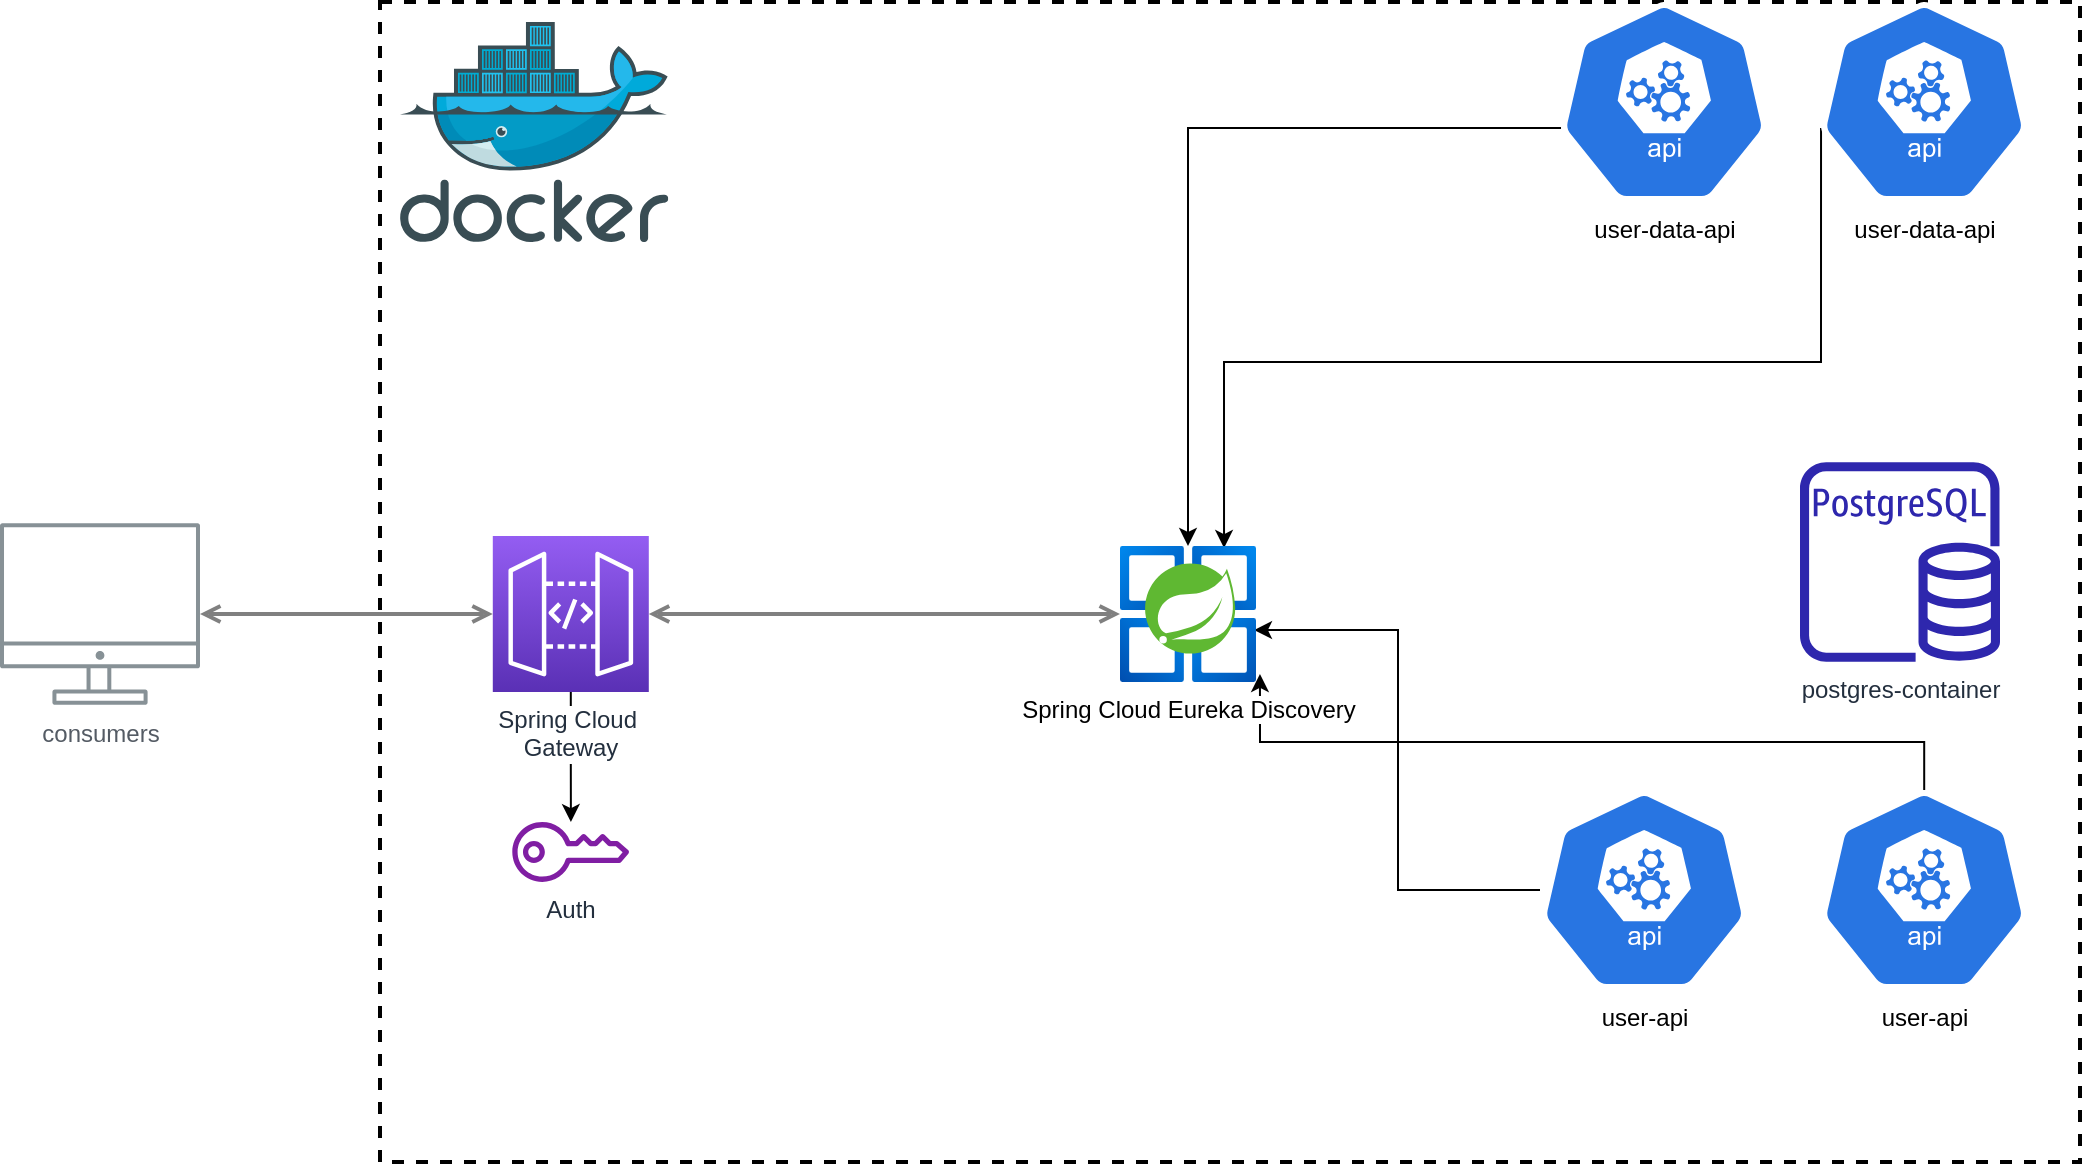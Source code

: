 <mxfile version="20.8.11" type="device"><diagram id="Ht1M8jgEwFfnCIfOTk4-" name="microservicios v1"><mxGraphModel dx="1983" dy="804" grid="1" gridSize="10" guides="1" tooltips="1" connect="1" arrows="1" fold="1" page="1" pageScale="1" pageWidth="1169" pageHeight="827" math="0" shadow="0"><root><mxCell id="0"/><mxCell id="1" parent="0"/><mxCell id="t-BpzT4MY3fLpFHktupe-6" value="" style="rounded=0;whiteSpace=wrap;html=1;fillColor=none;dashed=1;strokeWidth=2;" vertex="1" parent="1"><mxGeometry x="310" y="20" width="850" height="580" as="geometry"/></mxCell><mxCell id="UEzPUAAOIrF-is8g5C7q-128" style="rounded=0;orthogonalLoop=1;jettySize=auto;html=1;startArrow=open;startFill=0;endArrow=open;endFill=0;strokeWidth=2;strokeColor=#808080;" parent="1" source="UEzPUAAOIrF-is8g5C7q-109" target="UEzPUAAOIrF-is8g5C7q-114" edge="1"><mxGeometry relative="1" as="geometry"/></mxCell><mxCell id="UEzPUAAOIrF-is8g5C7q-109" value="consumers" style="outlineConnect=0;gradientColor=none;fontColor=#545B64;strokeColor=none;fillColor=#879196;dashed=0;verticalLabelPosition=bottom;verticalAlign=top;align=center;html=1;fontSize=12;fontStyle=0;aspect=fixed;shape=mxgraph.aws4.illustration_desktop;pointerEvents=1;labelBackgroundColor=#ffffff;" parent="1" vertex="1"><mxGeometry x="120" y="280.5" width="100" height="91" as="geometry"/></mxCell><mxCell id="t-BpzT4MY3fLpFHktupe-16" style="edgeStyle=orthogonalEdgeStyle;rounded=0;orthogonalLoop=1;jettySize=auto;html=1;endArrow=open;strokeColor=#808080;startArrow=open;startFill=0;endFill=0;strokeWidth=2;" edge="1" parent="1" source="UEzPUAAOIrF-is8g5C7q-114" target="t-BpzT4MY3fLpFHktupe-8"><mxGeometry relative="1" as="geometry"/></mxCell><mxCell id="t-BpzT4MY3fLpFHktupe-23" value="" style="edgeStyle=orthogonalEdgeStyle;rounded=0;orthogonalLoop=1;jettySize=auto;html=1;" edge="1" parent="1" source="UEzPUAAOIrF-is8g5C7q-114" target="t-BpzT4MY3fLpFHktupe-17"><mxGeometry relative="1" as="geometry"/></mxCell><mxCell id="UEzPUAAOIrF-is8g5C7q-114" value="Spring Cloud&amp;nbsp;&lt;br&gt;Gateway" style="outlineConnect=0;fontColor=#232F3E;gradientColor=#945DF2;gradientDirection=north;fillColor=#5A30B5;strokeColor=#ffffff;dashed=0;verticalLabelPosition=bottom;verticalAlign=top;align=center;html=1;fontSize=12;fontStyle=0;aspect=fixed;shape=mxgraph.aws4.resourceIcon;resIcon=mxgraph.aws4.api_gateway;labelBackgroundColor=#ffffff;" parent="1" vertex="1"><mxGeometry x="366.4" y="287" width="78" height="78" as="geometry"/></mxCell><mxCell id="t-BpzT4MY3fLpFHktupe-10" style="edgeStyle=orthogonalEdgeStyle;rounded=0;orthogonalLoop=1;jettySize=auto;html=1;exitX=0.005;exitY=0.63;exitDx=0;exitDy=0;exitPerimeter=0;" edge="1" parent="1" source="t-BpzT4MY3fLpFHktupe-1" target="t-BpzT4MY3fLpFHktupe-8"><mxGeometry relative="1" as="geometry"/></mxCell><mxCell id="t-BpzT4MY3fLpFHktupe-1" value="user-data-api" style="sketch=0;html=1;dashed=0;whitespace=wrap;fillColor=#2875E2;strokeColor=#ffffff;points=[[0.005,0.63,0],[0.1,0.2,0],[0.9,0.2,0],[0.5,0,0],[0.995,0.63,0],[0.72,0.99,0],[0.5,1,0],[0.28,0.99,0]];verticalLabelPosition=bottom;align=center;verticalAlign=top;shape=mxgraph.kubernetes.icon;prIcon=api" vertex="1" parent="1"><mxGeometry x="900" y="20" width="104.17" height="100" as="geometry"/></mxCell><mxCell id="t-BpzT4MY3fLpFHktupe-11" style="edgeStyle=orthogonalEdgeStyle;rounded=0;orthogonalLoop=1;jettySize=auto;html=1;entryX=0.765;entryY=0.015;entryDx=0;entryDy=0;entryPerimeter=0;exitX=0.005;exitY=0.63;exitDx=0;exitDy=0;exitPerimeter=0;" edge="1" parent="1" source="t-BpzT4MY3fLpFHktupe-2" target="t-BpzT4MY3fLpFHktupe-8"><mxGeometry relative="1" as="geometry"><Array as="points"><mxPoint x="1031" y="200"/><mxPoint x="732" y="200"/></Array></mxGeometry></mxCell><mxCell id="t-BpzT4MY3fLpFHktupe-2" value="user-data-api" style="sketch=0;html=1;dashed=0;whitespace=wrap;fillColor=#2875E2;strokeColor=#ffffff;points=[[0.005,0.63,0],[0.1,0.2,0],[0.9,0.2,0],[0.5,0,0],[0.995,0.63,0],[0.72,0.99,0],[0.5,1,0],[0.28,0.99,0]];verticalLabelPosition=bottom;align=center;verticalAlign=top;shape=mxgraph.kubernetes.icon;prIcon=api" vertex="1" parent="1"><mxGeometry x="1030" y="20" width="104.17" height="100" as="geometry"/></mxCell><mxCell id="t-BpzT4MY3fLpFHktupe-12" style="edgeStyle=orthogonalEdgeStyle;rounded=0;orthogonalLoop=1;jettySize=auto;html=1;entryX=0.985;entryY=0.618;entryDx=0;entryDy=0;entryPerimeter=0;" edge="1" parent="1" source="t-BpzT4MY3fLpFHktupe-3" target="t-BpzT4MY3fLpFHktupe-8"><mxGeometry relative="1" as="geometry"/></mxCell><mxCell id="t-BpzT4MY3fLpFHktupe-3" value="user-api" style="sketch=0;html=1;dashed=0;whitespace=wrap;fillColor=#2875E2;strokeColor=#ffffff;points=[[0.005,0.63,0],[0.1,0.2,0],[0.9,0.2,0],[0.5,0,0],[0.995,0.63,0],[0.72,0.99,0],[0.5,1,0],[0.28,0.99,0]];verticalLabelPosition=bottom;align=center;verticalAlign=top;shape=mxgraph.kubernetes.icon;prIcon=api" vertex="1" parent="1"><mxGeometry x="890" y="414" width="104.17" height="100" as="geometry"/></mxCell><mxCell id="t-BpzT4MY3fLpFHktupe-13" style="edgeStyle=orthogonalEdgeStyle;rounded=0;orthogonalLoop=1;jettySize=auto;html=1;entryX=1.029;entryY=0.941;entryDx=0;entryDy=0;entryPerimeter=0;" edge="1" parent="1" source="t-BpzT4MY3fLpFHktupe-4" target="t-BpzT4MY3fLpFHktupe-8"><mxGeometry relative="1" as="geometry"><mxPoint x="770" y="390" as="targetPoint"/><Array as="points"><mxPoint x="1082" y="390"/></Array></mxGeometry></mxCell><mxCell id="t-BpzT4MY3fLpFHktupe-4" value="user-api" style="sketch=0;html=1;dashed=0;whitespace=wrap;fillColor=#2875E2;strokeColor=#ffffff;points=[[0.005,0.63,0],[0.1,0.2,0],[0.9,0.2,0],[0.5,0,0],[0.995,0.63,0],[0.72,0.99,0],[0.5,1,0],[0.28,0.99,0]];verticalLabelPosition=bottom;align=center;verticalAlign=top;shape=mxgraph.kubernetes.icon;prIcon=api" vertex="1" parent="1"><mxGeometry x="1030" y="414" width="104.17" height="100" as="geometry"/></mxCell><mxCell id="t-BpzT4MY3fLpFHktupe-5" value="postgres-container" style="sketch=0;outlineConnect=0;fontColor=#232F3E;gradientColor=none;fillColor=#2E27AD;strokeColor=none;dashed=0;verticalLabelPosition=bottom;verticalAlign=top;align=center;html=1;fontSize=12;fontStyle=0;aspect=fixed;pointerEvents=1;shape=mxgraph.aws4.rds_postgresql_instance;" vertex="1" parent="1"><mxGeometry x="1020" y="250" width="100" height="100" as="geometry"/></mxCell><mxCell id="t-BpzT4MY3fLpFHktupe-7" value="" style="sketch=0;aspect=fixed;html=1;points=[];align=center;image;fontSize=12;image=img/lib/mscae/Docker.svg;dashed=1;" vertex="1" parent="1"><mxGeometry x="320" y="30" width="134.15" height="110" as="geometry"/></mxCell><mxCell id="t-BpzT4MY3fLpFHktupe-8" value="Spring Cloud Eureka Discovery" style="aspect=fixed;html=1;points=[];align=center;image;fontSize=12;image=img/lib/azure2/compute/Azure_Spring_Cloud.svg;dashed=1;" vertex="1" parent="1"><mxGeometry x="680" y="292" width="68" height="68" as="geometry"/></mxCell><mxCell id="t-BpzT4MY3fLpFHktupe-17" value="Auth" style="sketch=0;outlineConnect=0;fontColor=#232F3E;gradientColor=none;fillColor=#801EA3;strokeColor=none;dashed=0;verticalLabelPosition=bottom;verticalAlign=top;align=center;html=1;fontSize=12;fontStyle=0;aspect=fixed;pointerEvents=1;shape=mxgraph.aws4.addon;" vertex="1" parent="1"><mxGeometry x="376.15" y="430" width="58.5" height="30" as="geometry"/></mxCell></root></mxGraphModel></diagram></mxfile>